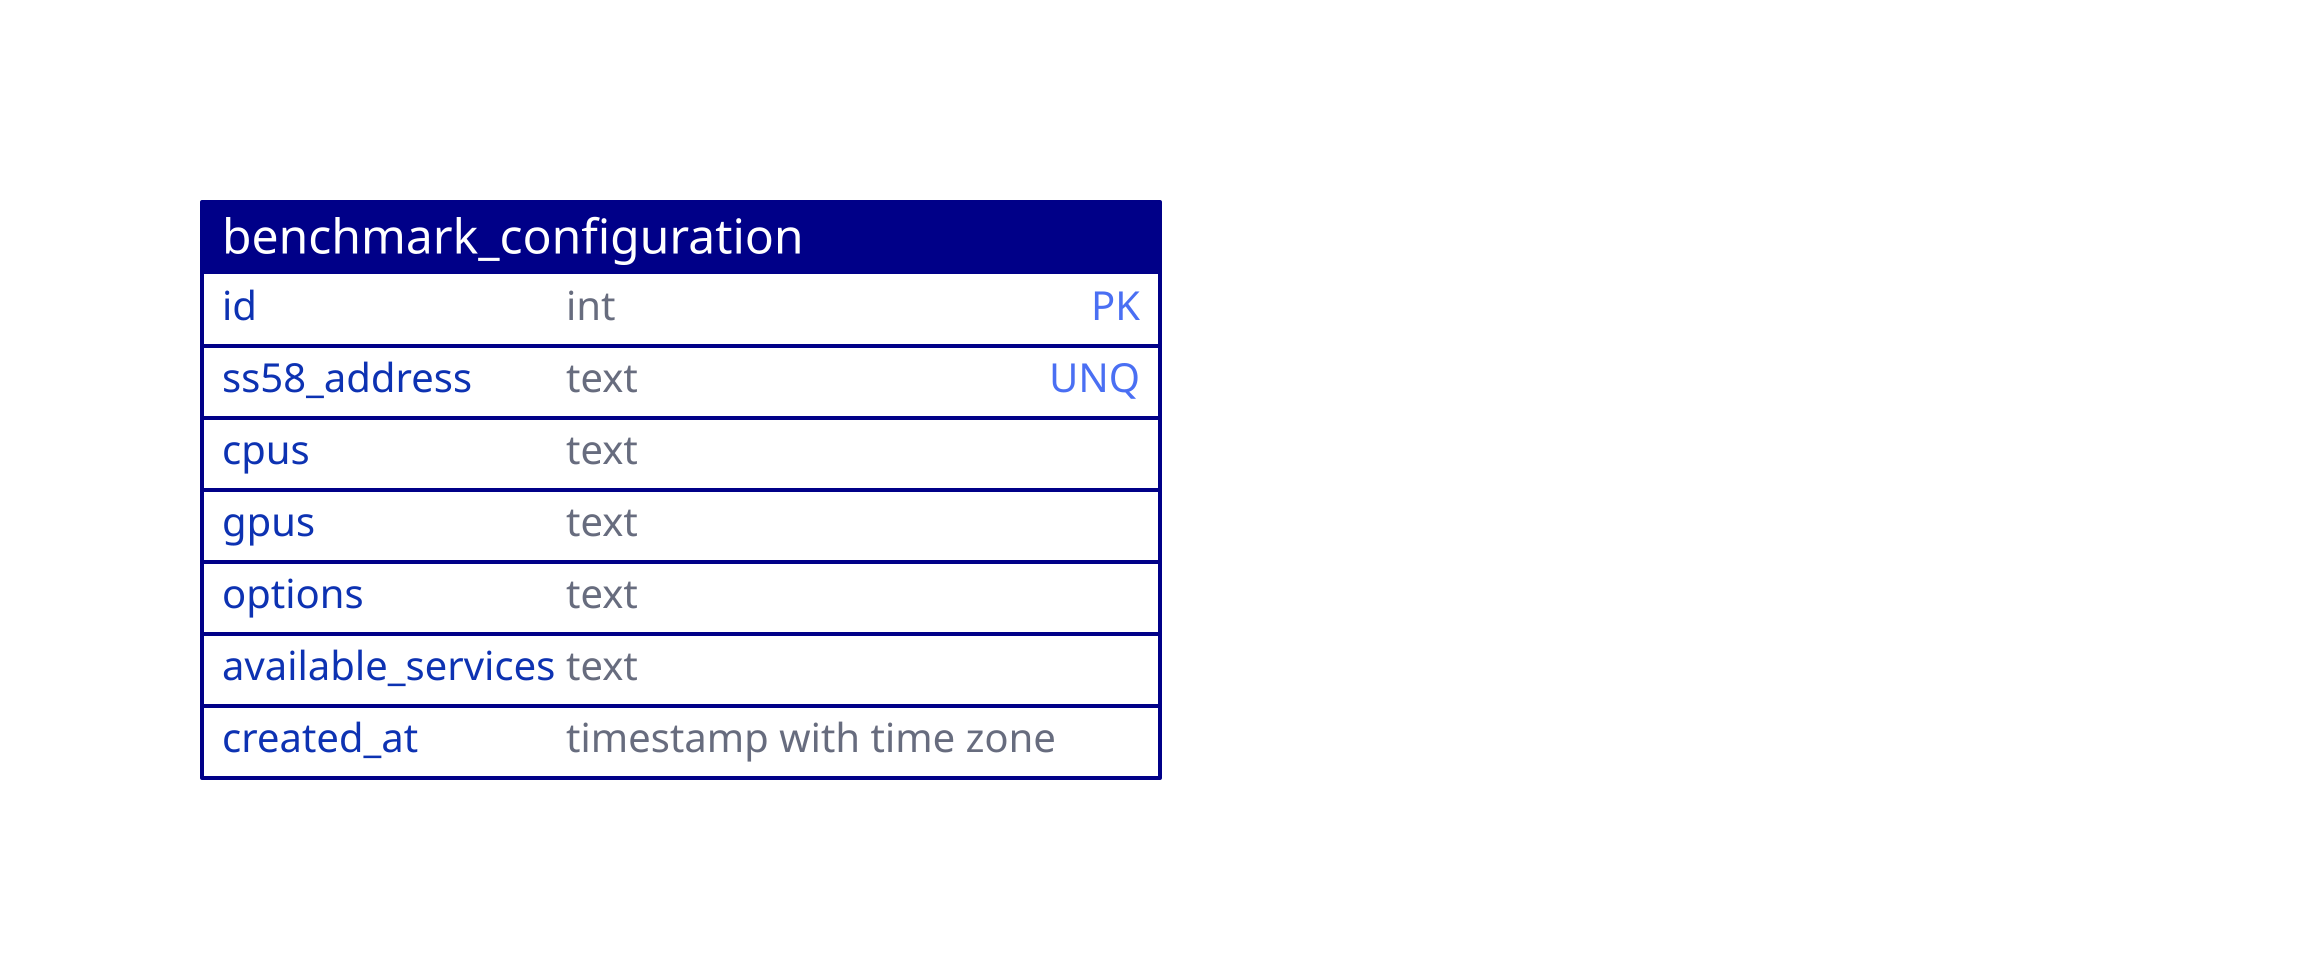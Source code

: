 miner*.style: {
  fill: orange
  #  shadow: true
}

benchmark_configuration.style: {
  fill: "#008"
  #  shadow: true
}

benchmark_configuration: {
  shape: sql_table
  id: int {constraint: primary_key}
  ss58_address: text {constraint: unique}
  cpus: text
  gpus: text
  options: text
  available_services: text
  created_at: timestamp with time zone
}
explanation: |md
  # lists of services for benchmark

  - cpus - selected CPUs
  - gpus - test CPUs
  - options - benchmark options
  - available_services - available services for benchmark
|
